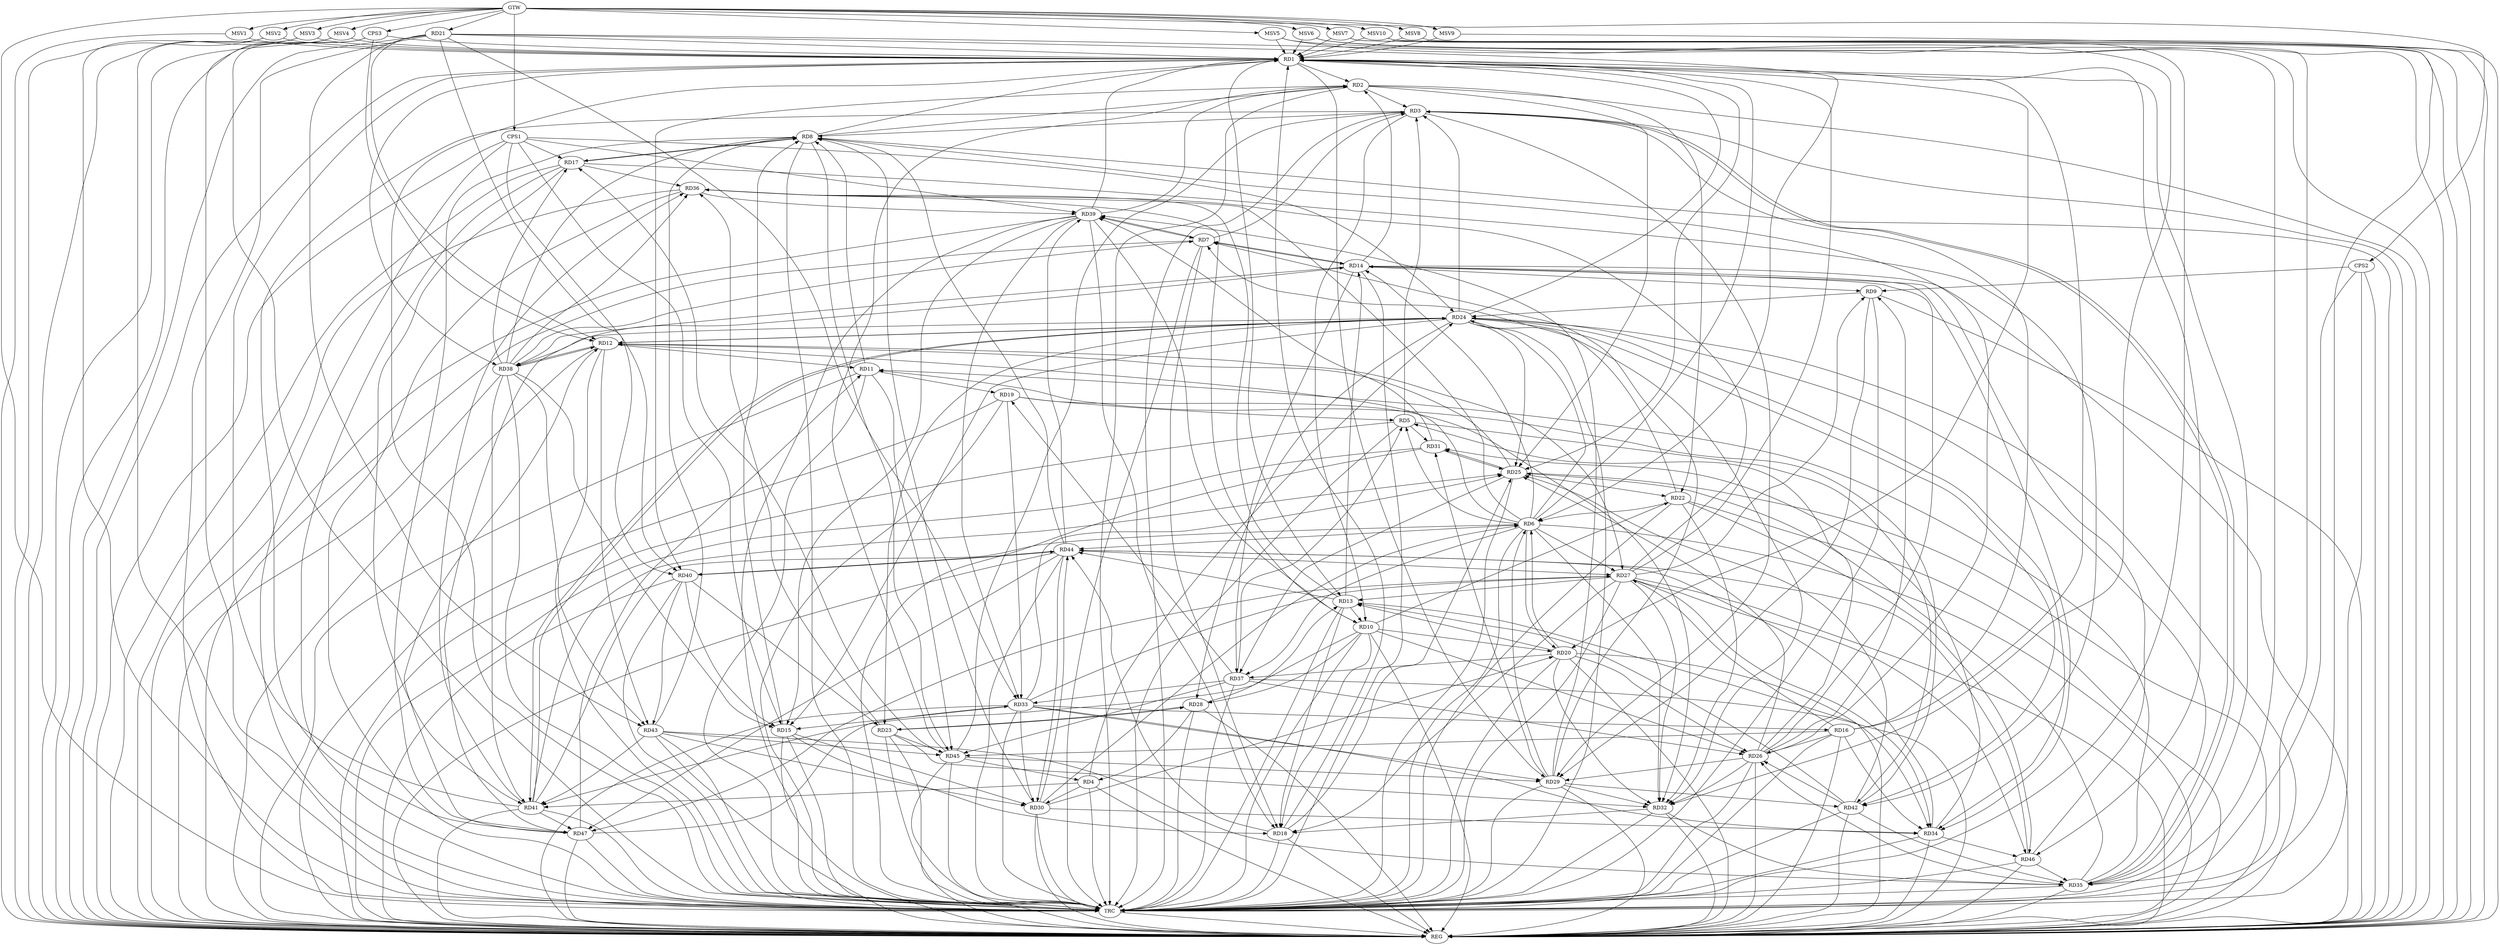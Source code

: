 strict digraph G {
  RD1 [ label="RD1" ];
  RD2 [ label="RD2" ];
  RD3 [ label="RD3" ];
  RD4 [ label="RD4" ];
  RD5 [ label="RD5" ];
  RD6 [ label="RD6" ];
  RD7 [ label="RD7" ];
  RD8 [ label="RD8" ];
  RD9 [ label="RD9" ];
  RD10 [ label="RD10" ];
  RD11 [ label="RD11" ];
  RD12 [ label="RD12" ];
  RD13 [ label="RD13" ];
  RD14 [ label="RD14" ];
  RD15 [ label="RD15" ];
  RD16 [ label="RD16" ];
  RD17 [ label="RD17" ];
  RD18 [ label="RD18" ];
  RD19 [ label="RD19" ];
  RD20 [ label="RD20" ];
  RD21 [ label="RD21" ];
  RD22 [ label="RD22" ];
  RD23 [ label="RD23" ];
  RD24 [ label="RD24" ];
  RD25 [ label="RD25" ];
  RD26 [ label="RD26" ];
  RD27 [ label="RD27" ];
  RD28 [ label="RD28" ];
  RD29 [ label="RD29" ];
  RD30 [ label="RD30" ];
  RD31 [ label="RD31" ];
  RD32 [ label="RD32" ];
  RD33 [ label="RD33" ];
  RD34 [ label="RD34" ];
  RD35 [ label="RD35" ];
  RD36 [ label="RD36" ];
  RD37 [ label="RD37" ];
  RD38 [ label="RD38" ];
  RD39 [ label="RD39" ];
  RD40 [ label="RD40" ];
  RD41 [ label="RD41" ];
  RD42 [ label="RD42" ];
  RD43 [ label="RD43" ];
  RD44 [ label="RD44" ];
  RD45 [ label="RD45" ];
  RD46 [ label="RD46" ];
  RD47 [ label="RD47" ];
  CPS1 [ label="CPS1" ];
  CPS2 [ label="CPS2" ];
  CPS3 [ label="CPS3" ];
  GTW [ label="GTW" ];
  REG [ label="REG" ];
  TRC [ label="TRC" ];
  MSV1 [ label="MSV1" ];
  MSV2 [ label="MSV2" ];
  MSV3 [ label="MSV3" ];
  MSV4 [ label="MSV4" ];
  MSV5 [ label="MSV5" ];
  MSV6 [ label="MSV6" ];
  MSV7 [ label="MSV7" ];
  MSV8 [ label="MSV8" ];
  MSV9 [ label="MSV9" ];
  MSV10 [ label="MSV10" ];
  RD1 -> RD2;
  RD6 -> RD1;
  RD8 -> RD1;
  RD1 -> RD13;
  RD16 -> RD1;
  RD18 -> RD1;
  RD1 -> RD20;
  RD21 -> RD1;
  RD24 -> RD1;
  RD1 -> RD25;
  RD27 -> RD1;
  RD1 -> RD29;
  RD1 -> RD35;
  RD1 -> RD38;
  RD39 -> RD1;
  RD41 -> RD1;
  RD1 -> RD46;
  RD2 -> RD3;
  RD8 -> RD2;
  RD14 -> RD2;
  RD2 -> RD22;
  RD2 -> RD25;
  RD39 -> RD2;
  RD2 -> RD40;
  RD45 -> RD2;
  RD5 -> RD3;
  RD7 -> RD3;
  RD3 -> RD8;
  RD3 -> RD10;
  RD16 -> RD3;
  RD24 -> RD3;
  RD3 -> RD29;
  RD3 -> RD35;
  RD35 -> RD3;
  RD45 -> RD3;
  RD3 -> RD47;
  RD4 -> RD24;
  RD28 -> RD4;
  RD4 -> RD30;
  RD4 -> RD41;
  RD45 -> RD4;
  RD6 -> RD5;
  RD19 -> RD5;
  RD26 -> RD5;
  RD5 -> RD31;
  RD37 -> RD5;
  RD5 -> RD42;
  RD6 -> RD12;
  RD6 -> RD14;
  RD6 -> RD20;
  RD20 -> RD6;
  RD21 -> RD6;
  RD22 -> RD6;
  RD6 -> RD24;
  RD6 -> RD27;
  RD29 -> RD6;
  RD30 -> RD6;
  RD6 -> RD32;
  RD6 -> RD36;
  RD6 -> RD37;
  RD41 -> RD6;
  RD6 -> RD44;
  RD7 -> RD14;
  RD14 -> RD7;
  RD7 -> RD18;
  RD22 -> RD7;
  RD29 -> RD7;
  RD38 -> RD7;
  RD7 -> RD39;
  RD39 -> RD7;
  RD11 -> RD8;
  RD15 -> RD8;
  RD8 -> RD17;
  RD17 -> RD8;
  RD26 -> RD8;
  RD30 -> RD8;
  RD38 -> RD8;
  RD43 -> RD8;
  RD44 -> RD8;
  RD8 -> RD45;
  RD8 -> RD47;
  RD14 -> RD9;
  RD9 -> RD24;
  RD26 -> RD9;
  RD27 -> RD9;
  RD9 -> RD29;
  RD13 -> RD10;
  RD10 -> RD18;
  RD10 -> RD20;
  RD10 -> RD22;
  RD10 -> RD26;
  RD10 -> RD28;
  RD10 -> RD36;
  RD39 -> RD10;
  RD10 -> RD41;
  RD12 -> RD11;
  RD11 -> RD19;
  RD35 -> RD11;
  RD42 -> RD11;
  RD11 -> RD45;
  RD47 -> RD11;
  RD21 -> RD12;
  RD12 -> RD24;
  RD24 -> RD12;
  RD25 -> RD12;
  RD12 -> RD27;
  RD12 -> RD38;
  RD38 -> RD12;
  RD12 -> RD43;
  RD47 -> RD12;
  RD13 -> RD14;
  RD13 -> RD18;
  RD20 -> RD13;
  RD27 -> RD13;
  RD28 -> RD13;
  RD13 -> RD36;
  RD42 -> RD13;
  RD13 -> RD44;
  RD26 -> RD14;
  RD14 -> RD34;
  RD14 -> RD37;
  RD14 -> RD38;
  RD46 -> RD14;
  RD47 -> RD14;
  RD15 -> RD18;
  RD24 -> RD15;
  RD15 -> RD30;
  RD33 -> RD15;
  RD38 -> RD15;
  RD39 -> RD15;
  RD40 -> RD15;
  RD16 -> RD26;
  RD16 -> RD27;
  RD33 -> RD16;
  RD16 -> RD34;
  RD16 -> RD45;
  RD17 -> RD36;
  RD38 -> RD17;
  RD17 -> RD41;
  RD17 -> RD42;
  RD45 -> RD17;
  RD18 -> RD25;
  RD27 -> RD18;
  RD32 -> RD18;
  RD39 -> RD18;
  RD18 -> RD44;
  RD19 -> RD32;
  RD19 -> RD33;
  RD37 -> RD19;
  RD20 -> RD26;
  RD30 -> RD20;
  RD20 -> RD32;
  RD20 -> RD34;
  RD20 -> RD37;
  RD21 -> RD32;
  RD21 -> RD33;
  RD21 -> RD40;
  RD21 -> RD43;
  RD25 -> RD22;
  RD22 -> RD32;
  RD22 -> RD46;
  RD24 -> RD23;
  RD23 -> RD28;
  RD28 -> RD23;
  RD23 -> RD32;
  RD23 -> RD36;
  RD40 -> RD23;
  RD23 -> RD45;
  RD24 -> RD25;
  RD24 -> RD28;
  RD24 -> RD32;
  RD24 -> RD34;
  RD35 -> RD24;
  RD24 -> RD38;
  RD24 -> RD41;
  RD41 -> RD24;
  RD24 -> RD42;
  RD26 -> RD25;
  RD25 -> RD31;
  RD31 -> RD25;
  RD33 -> RD25;
  RD35 -> RD25;
  RD25 -> RD37;
  RD41 -> RD25;
  RD42 -> RD25;
  RD26 -> RD29;
  RD26 -> RD32;
  RD35 -> RD26;
  RD37 -> RD26;
  RD42 -> RD26;
  RD27 -> RD32;
  RD33 -> RD27;
  RD27 -> RD34;
  RD27 -> RD36;
  RD44 -> RD27;
  RD27 -> RD46;
  RD27 -> RD47;
  RD29 -> RD31;
  RD29 -> RD32;
  RD33 -> RD29;
  RD29 -> RD39;
  RD29 -> RD42;
  RD45 -> RD29;
  RD33 -> RD30;
  RD30 -> RD34;
  RD43 -> RD30;
  RD30 -> RD44;
  RD44 -> RD30;
  RD34 -> RD31;
  RD31 -> RD39;
  RD32 -> RD35;
  RD33 -> RD34;
  RD37 -> RD33;
  RD39 -> RD33;
  RD47 -> RD33;
  RD34 -> RD44;
  RD34 -> RD46;
  RD42 -> RD35;
  RD43 -> RD35;
  RD46 -> RD35;
  RD38 -> RD36;
  RD36 -> RD39;
  RD41 -> RD36;
  RD37 -> RD45;
  RD38 -> RD41;
  RD38 -> RD43;
  RD44 -> RD39;
  RD40 -> RD43;
  RD40 -> RD44;
  RD44 -> RD40;
  RD43 -> RD41;
  RD41 -> RD47;
  RD43 -> RD45;
  RD46 -> RD44;
  RD44 -> RD47;
  CPS1 -> RD17;
  CPS1 -> RD39;
  CPS1 -> RD40;
  CPS1 -> RD15;
  CPS1 -> RD24;
  CPS2 -> RD35;
  CPS2 -> RD9;
  CPS3 -> RD12;
  CPS3 -> RD1;
  GTW -> RD21;
  GTW -> CPS1;
  GTW -> CPS2;
  GTW -> CPS3;
  RD1 -> REG;
  RD2 -> REG;
  RD3 -> REG;
  RD4 -> REG;
  RD5 -> REG;
  RD6 -> REG;
  RD7 -> REG;
  RD8 -> REG;
  RD9 -> REG;
  RD10 -> REG;
  RD11 -> REG;
  RD12 -> REG;
  RD13 -> REG;
  RD14 -> REG;
  RD15 -> REG;
  RD16 -> REG;
  RD17 -> REG;
  RD18 -> REG;
  RD19 -> REG;
  RD20 -> REG;
  RD21 -> REG;
  RD22 -> REG;
  RD23 -> REG;
  RD24 -> REG;
  RD25 -> REG;
  RD26 -> REG;
  RD27 -> REG;
  RD28 -> REG;
  RD29 -> REG;
  RD30 -> REG;
  RD31 -> REG;
  RD32 -> REG;
  RD33 -> REG;
  RD34 -> REG;
  RD35 -> REG;
  RD36 -> REG;
  RD37 -> REG;
  RD38 -> REG;
  RD39 -> REG;
  RD40 -> REG;
  RD41 -> REG;
  RD42 -> REG;
  RD43 -> REG;
  RD44 -> REG;
  RD45 -> REG;
  RD46 -> REG;
  RD47 -> REG;
  CPS1 -> REG;
  CPS2 -> REG;
  CPS3 -> REG;
  RD1 -> TRC;
  RD2 -> TRC;
  RD3 -> TRC;
  RD4 -> TRC;
  RD5 -> TRC;
  RD6 -> TRC;
  RD7 -> TRC;
  RD8 -> TRC;
  RD9 -> TRC;
  RD10 -> TRC;
  RD11 -> TRC;
  RD12 -> TRC;
  RD13 -> TRC;
  RD14 -> TRC;
  RD15 -> TRC;
  RD16 -> TRC;
  RD17 -> TRC;
  RD18 -> TRC;
  RD19 -> TRC;
  RD20 -> TRC;
  RD21 -> TRC;
  RD22 -> TRC;
  RD23 -> TRC;
  RD24 -> TRC;
  RD25 -> TRC;
  RD26 -> TRC;
  RD27 -> TRC;
  RD28 -> TRC;
  RD29 -> TRC;
  RD30 -> TRC;
  RD31 -> TRC;
  RD32 -> TRC;
  RD33 -> TRC;
  RD34 -> TRC;
  RD35 -> TRC;
  RD36 -> TRC;
  RD37 -> TRC;
  RD38 -> TRC;
  RD39 -> TRC;
  RD40 -> TRC;
  RD41 -> TRC;
  RD42 -> TRC;
  RD43 -> TRC;
  RD44 -> TRC;
  RD45 -> TRC;
  RD46 -> TRC;
  RD47 -> TRC;
  CPS1 -> TRC;
  CPS2 -> TRC;
  CPS3 -> TRC;
  GTW -> TRC;
  TRC -> REG;
  MSV1 -> RD1;
  MSV2 -> RD1;
  MSV3 -> RD1;
  MSV4 -> RD1;
  MSV5 -> RD1;
  GTW -> MSV1;
  MSV1 -> REG;
  GTW -> MSV2;
  MSV2 -> REG;
  MSV2 -> TRC;
  GTW -> MSV3;
  MSV3 -> REG;
  MSV3 -> TRC;
  GTW -> MSV4;
  MSV4 -> REG;
  MSV4 -> TRC;
  GTW -> MSV5;
  MSV5 -> REG;
  MSV5 -> TRC;
  MSV6 -> RD1;
  MSV7 -> RD1;
  GTW -> MSV6;
  MSV6 -> REG;
  MSV6 -> TRC;
  GTW -> MSV7;
  MSV7 -> REG;
  MSV7 -> TRC;
  MSV8 -> RD1;
  MSV9 -> RD1;
  MSV10 -> RD1;
  GTW -> MSV8;
  MSV8 -> REG;
  GTW -> MSV9;
  MSV9 -> REG;
  GTW -> MSV10;
  MSV10 -> REG;
  MSV10 -> TRC;
}
